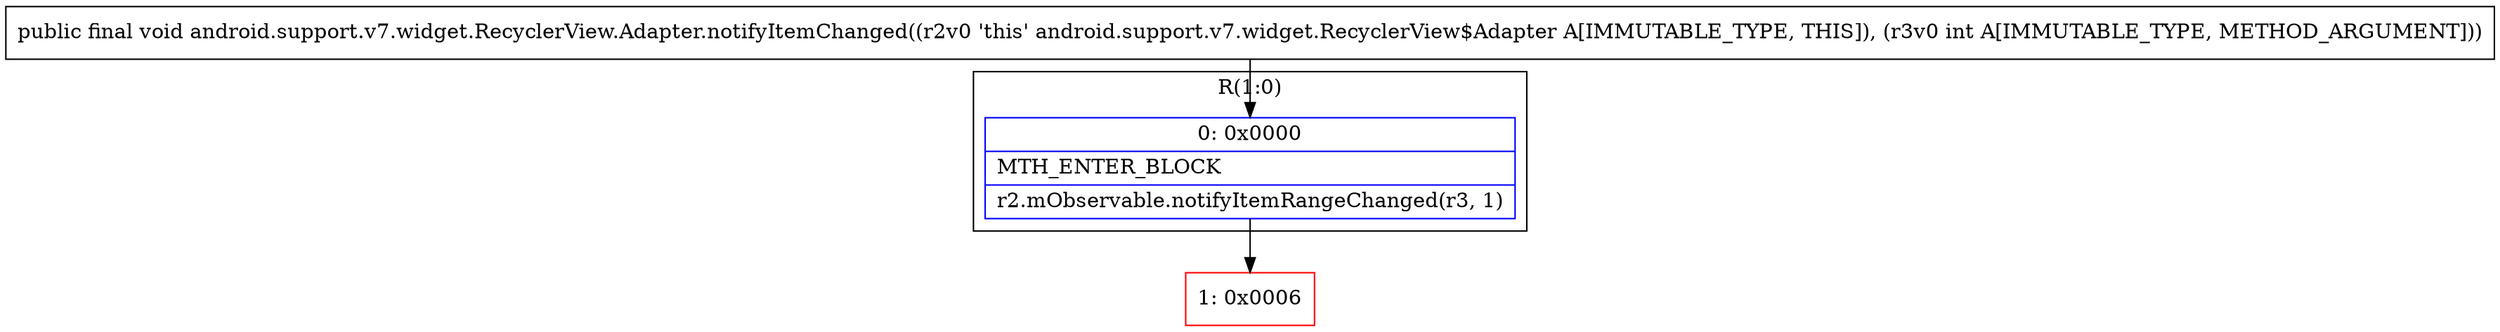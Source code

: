 digraph "CFG forandroid.support.v7.widget.RecyclerView.Adapter.notifyItemChanged(I)V" {
subgraph cluster_Region_1457942250 {
label = "R(1:0)";
node [shape=record,color=blue];
Node_0 [shape=record,label="{0\:\ 0x0000|MTH_ENTER_BLOCK\l|r2.mObservable.notifyItemRangeChanged(r3, 1)\l}"];
}
Node_1 [shape=record,color=red,label="{1\:\ 0x0006}"];
MethodNode[shape=record,label="{public final void android.support.v7.widget.RecyclerView.Adapter.notifyItemChanged((r2v0 'this' android.support.v7.widget.RecyclerView$Adapter A[IMMUTABLE_TYPE, THIS]), (r3v0 int A[IMMUTABLE_TYPE, METHOD_ARGUMENT])) }"];
MethodNode -> Node_0;
Node_0 -> Node_1;
}

